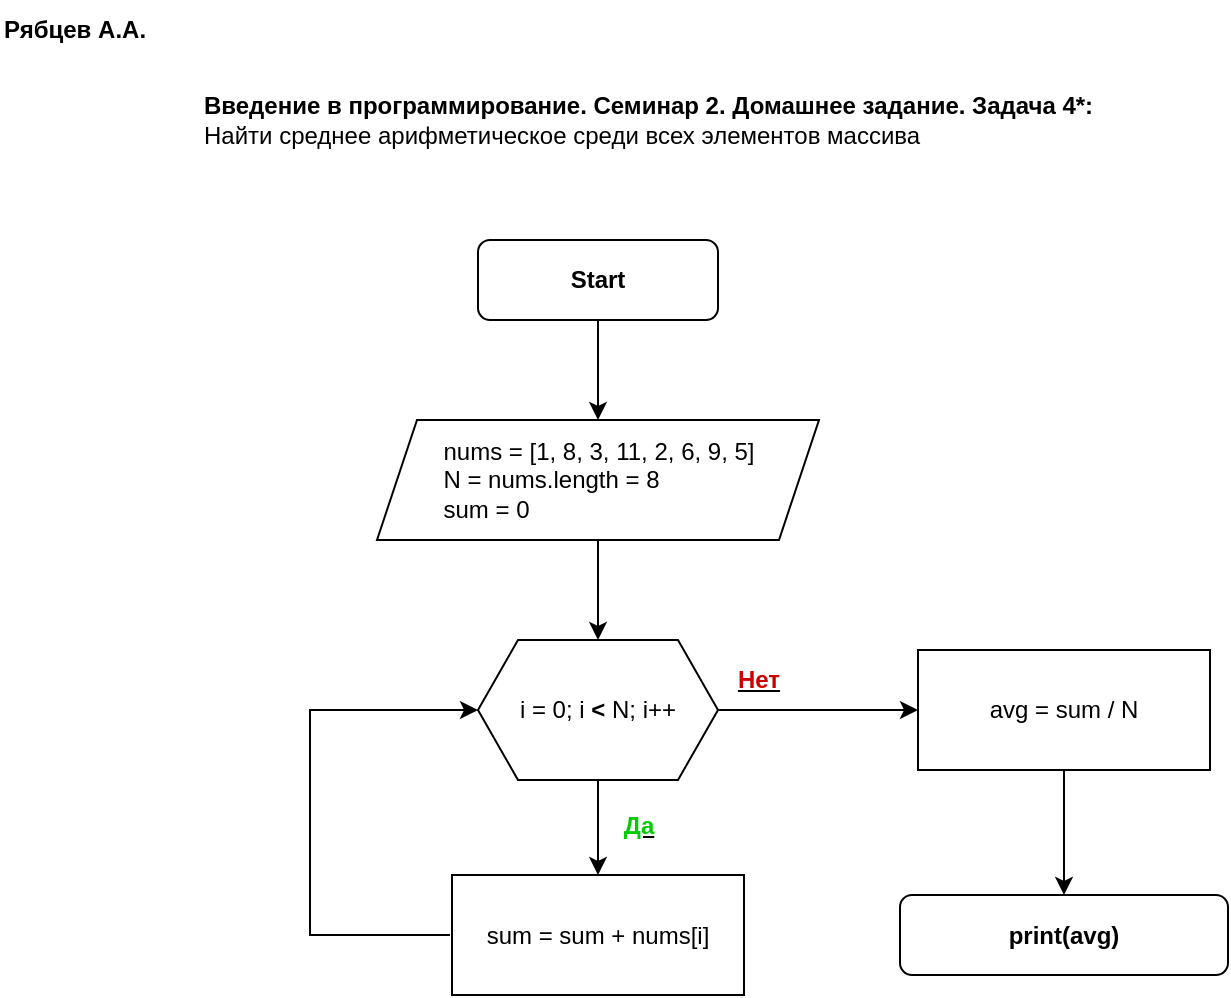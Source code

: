 <mxfile version="20.7.3" type="github">
  <diagram id="C5RBs43oDa-KdzZeNtuy" name="Page-1">
    <mxGraphModel dx="1434" dy="756" grid="1" gridSize="10" guides="1" tooltips="1" connect="1" arrows="1" fold="1" page="1" pageScale="1" pageWidth="827" pageHeight="1169" math="0" shadow="0">
      <root>
        <mxCell id="WIyWlLk6GJQsqaUBKTNV-0" />
        <mxCell id="WIyWlLk6GJQsqaUBKTNV-1" parent="WIyWlLk6GJQsqaUBKTNV-0" />
        <mxCell id="ZDm83l-ihrwW25F2hJUI-8" value="&lt;b&gt;Введение в программирование. Семинар 2. Домашнее задание. Задача 4*:&lt;br&gt;&lt;/b&gt;&lt;div&gt;Найти среднее арифметическое среди всех элементов массива&lt;br&gt;&lt;/div&gt;" style="text;html=1;align=left;verticalAlign=middle;resizable=0;points=[];autosize=1;strokeColor=none;fillColor=none;" parent="WIyWlLk6GJQsqaUBKTNV-1" vertex="1">
          <mxGeometry x="120" y="50" width="470" height="40" as="geometry" />
        </mxCell>
        <mxCell id="ZDm83l-ihrwW25F2hJUI-19" value="&lt;b&gt;Рябцев А.А.&lt;/b&gt;" style="text;html=1;align=left;verticalAlign=middle;resizable=0;points=[];autosize=1;strokeColor=none;fillColor=none;" parent="WIyWlLk6GJQsqaUBKTNV-1" vertex="1">
          <mxGeometry x="20" y="10" width="90" height="30" as="geometry" />
        </mxCell>
        <mxCell id="cnrN1NueAdqwpMqgMtuQ-0" value="" style="edgeStyle=orthogonalEdgeStyle;rounded=0;orthogonalLoop=1;jettySize=auto;html=1;" edge="1" parent="WIyWlLk6GJQsqaUBKTNV-1" source="cnrN1NueAdqwpMqgMtuQ-1" target="cnrN1NueAdqwpMqgMtuQ-4">
          <mxGeometry relative="1" as="geometry" />
        </mxCell>
        <mxCell id="cnrN1NueAdqwpMqgMtuQ-1" value="&lt;b&gt;Start&lt;/b&gt;" style="rounded=1;whiteSpace=wrap;html=1;fontSize=12;glass=0;strokeWidth=1;shadow=0;" vertex="1" parent="WIyWlLk6GJQsqaUBKTNV-1">
          <mxGeometry x="259" y="130" width="120" height="40" as="geometry" />
        </mxCell>
        <mxCell id="cnrN1NueAdqwpMqgMtuQ-2" value="&lt;b&gt;print(avg)&lt;/b&gt;" style="rounded=1;whiteSpace=wrap;html=1;fontSize=12;glass=0;strokeWidth=1;shadow=0;" vertex="1" parent="WIyWlLk6GJQsqaUBKTNV-1">
          <mxGeometry x="470" y="457.5" width="164" height="40" as="geometry" />
        </mxCell>
        <mxCell id="cnrN1NueAdqwpMqgMtuQ-3" value="" style="edgeStyle=orthogonalEdgeStyle;rounded=0;orthogonalLoop=1;jettySize=auto;html=1;" edge="1" parent="WIyWlLk6GJQsqaUBKTNV-1" source="cnrN1NueAdqwpMqgMtuQ-4" target="cnrN1NueAdqwpMqgMtuQ-10">
          <mxGeometry relative="1" as="geometry" />
        </mxCell>
        <mxCell id="cnrN1NueAdqwpMqgMtuQ-4" value="&lt;div style=&quot;text-align: justify;&quot;&gt;&lt;span style=&quot;background-color: initial;&quot;&gt;nums = [1, 8, 3, 11, 2, 6, 9, 5]&lt;/span&gt;&lt;/div&gt;&lt;div style=&quot;text-align: justify;&quot;&gt;&lt;span style=&quot;background-color: initial;&quot;&gt;N = nums.length = 8&lt;/span&gt;&lt;/div&gt;&lt;div style=&quot;text-align: justify;&quot;&gt;&lt;span style=&quot;background-color: initial;&quot;&gt;sum = 0&lt;/span&gt;&lt;/div&gt;" style="shape=parallelogram;perimeter=parallelogramPerimeter;whiteSpace=wrap;html=1;fixedSize=1;" vertex="1" parent="WIyWlLk6GJQsqaUBKTNV-1">
          <mxGeometry x="208.5" y="220" width="221" height="60" as="geometry" />
        </mxCell>
        <mxCell id="cnrN1NueAdqwpMqgMtuQ-5" value="&lt;b&gt;&lt;u&gt;&lt;font color=&quot;#00cc00&quot;&gt;Да&lt;/font&gt;&lt;/u&gt;&lt;/b&gt;" style="text;html=1;align=center;verticalAlign=middle;resizable=0;points=[];autosize=1;strokeColor=none;fillColor=none;" vertex="1" parent="WIyWlLk6GJQsqaUBKTNV-1">
          <mxGeometry x="319" y="407.5" width="40" height="30" as="geometry" />
        </mxCell>
        <mxCell id="cnrN1NueAdqwpMqgMtuQ-6" value="&lt;b&gt;&lt;u&gt;&lt;font color=&quot;#cc0000&quot;&gt;Нет&lt;/font&gt;&lt;/u&gt;&lt;/b&gt;" style="text;html=1;align=center;verticalAlign=middle;resizable=0;points=[];autosize=1;strokeColor=none;fillColor=none;" vertex="1" parent="WIyWlLk6GJQsqaUBKTNV-1">
          <mxGeometry x="379" y="335" width="40" height="30" as="geometry" />
        </mxCell>
        <mxCell id="cnrN1NueAdqwpMqgMtuQ-7" style="edgeStyle=orthogonalEdgeStyle;rounded=0;orthogonalLoop=1;jettySize=auto;html=1;entryX=0;entryY=0.5;entryDx=0;entryDy=0;" edge="1" parent="WIyWlLk6GJQsqaUBKTNV-1" target="cnrN1NueAdqwpMqgMtuQ-10">
          <mxGeometry relative="1" as="geometry">
            <Array as="points">
              <mxPoint x="175" y="478" />
              <mxPoint x="175" y="365" />
            </Array>
            <mxPoint x="217" y="365" as="targetPoint" />
            <mxPoint x="245" y="477.5" as="sourcePoint" />
          </mxGeometry>
        </mxCell>
        <mxCell id="cnrN1NueAdqwpMqgMtuQ-9" value="" style="edgeStyle=orthogonalEdgeStyle;rounded=0;orthogonalLoop=1;jettySize=auto;html=1;" edge="1" parent="WIyWlLk6GJQsqaUBKTNV-1" source="cnrN1NueAdqwpMqgMtuQ-10" target="cnrN1NueAdqwpMqgMtuQ-11">
          <mxGeometry relative="1" as="geometry" />
        </mxCell>
        <mxCell id="cnrN1NueAdqwpMqgMtuQ-14" value="" style="edgeStyle=orthogonalEdgeStyle;rounded=0;orthogonalLoop=1;jettySize=auto;html=1;" edge="1" parent="WIyWlLk6GJQsqaUBKTNV-1" source="cnrN1NueAdqwpMqgMtuQ-10" target="cnrN1NueAdqwpMqgMtuQ-12">
          <mxGeometry relative="1" as="geometry" />
        </mxCell>
        <mxCell id="cnrN1NueAdqwpMqgMtuQ-10" value="&lt;div style=&quot;text-align: justify;&quot;&gt;&lt;span style=&quot;background-color: initial;&quot;&gt;i = 0;&amp;nbsp;&lt;/span&gt;&lt;span style=&quot;background-color: initial;&quot;&gt;i &lt;b&gt;&amp;lt;&lt;/b&gt;&amp;nbsp;N; i++&lt;/span&gt;&lt;/div&gt;" style="shape=hexagon;perimeter=hexagonPerimeter2;whiteSpace=wrap;html=1;fixedSize=1;" vertex="1" parent="WIyWlLk6GJQsqaUBKTNV-1">
          <mxGeometry x="259" y="330" width="120" height="70" as="geometry" />
        </mxCell>
        <mxCell id="cnrN1NueAdqwpMqgMtuQ-11" value="&lt;div style=&quot;text-align: justify;&quot;&gt;sum = sum + nums[i]&lt;/div&gt;" style="rounded=0;whiteSpace=wrap;html=1;" vertex="1" parent="WIyWlLk6GJQsqaUBKTNV-1">
          <mxGeometry x="246" y="447.5" width="146" height="60" as="geometry" />
        </mxCell>
        <mxCell id="cnrN1NueAdqwpMqgMtuQ-15" value="" style="edgeStyle=orthogonalEdgeStyle;rounded=0;orthogonalLoop=1;jettySize=auto;html=1;" edge="1" parent="WIyWlLk6GJQsqaUBKTNV-1" source="cnrN1NueAdqwpMqgMtuQ-12" target="cnrN1NueAdqwpMqgMtuQ-2">
          <mxGeometry relative="1" as="geometry" />
        </mxCell>
        <mxCell id="cnrN1NueAdqwpMqgMtuQ-12" value="&lt;div style=&quot;text-align: justify;&quot;&gt;avg = sum / N&lt;/div&gt;" style="rounded=0;whiteSpace=wrap;html=1;" vertex="1" parent="WIyWlLk6GJQsqaUBKTNV-1">
          <mxGeometry x="479" y="335" width="146" height="60" as="geometry" />
        </mxCell>
      </root>
    </mxGraphModel>
  </diagram>
</mxfile>
